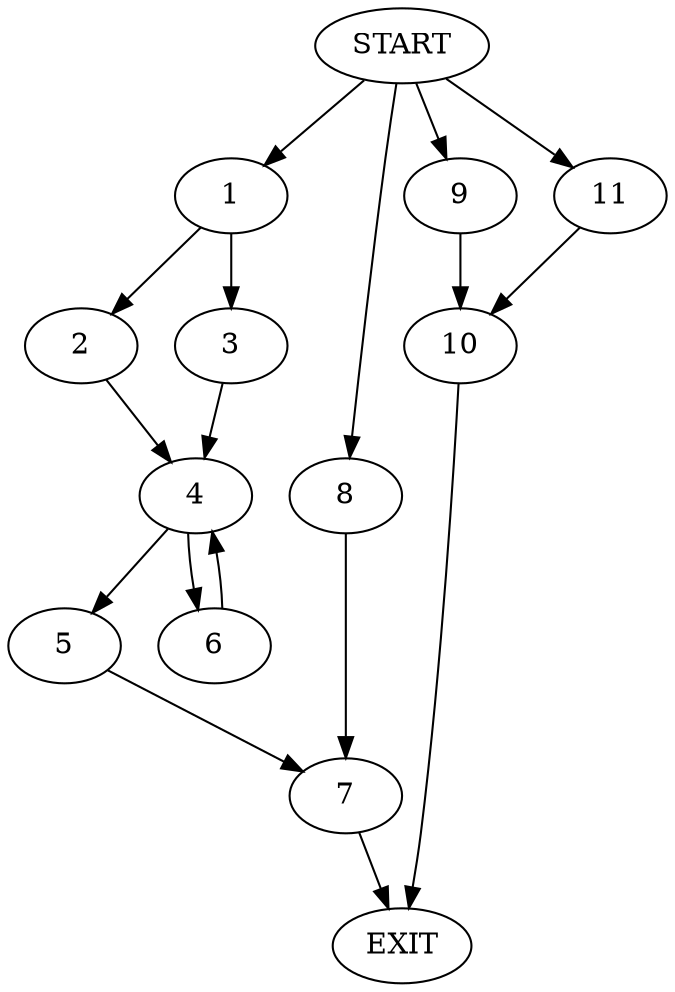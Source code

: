 digraph {
0 [label="START"]
12 [label="EXIT"]
0 -> 1
1 -> 2
1 -> 3
2 -> 4
3 -> 4
4 -> 5
4 -> 6
5 -> 7
6 -> 4
7 -> 12
0 -> 8
8 -> 7
0 -> 9
9 -> 10
10 -> 12
0 -> 11
11 -> 10
}
